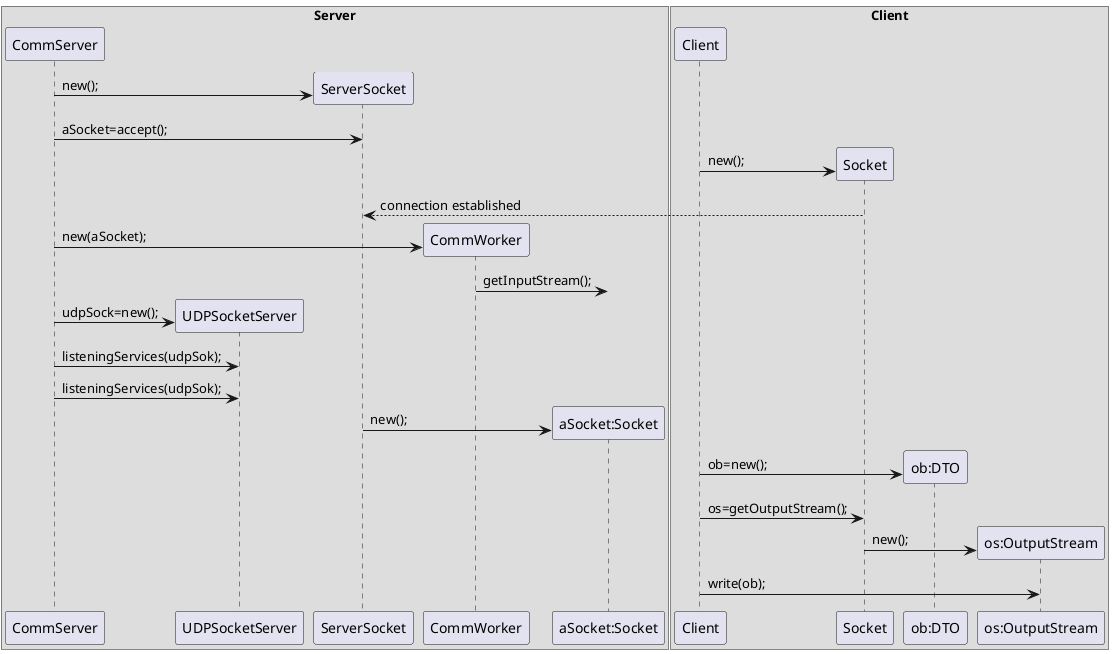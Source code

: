 @startuml
  box "Server"
    participant "CommServer"
    participant "UDPSocketServer"
    participant "ServerSocket"
    participant "CommWorker"
    participant "aSocket:Socket" as aSocket
  end box

  box "Client"
    participant "Client"
    participant "Socket"
    participant "ob:DTO" as DTO
    participant "os:OutputStream" as OutputStream
  end box

  create ServerSocket
  CommServer -> ServerSocket : new();
  CommServer -> ServerSocket : aSocket=accept();

  create Socket
  Client -> Socket : new();
  ServerSocket <-- Socket : connection established

  create CommWorker
  CommServer -> CommWorker : new(aSocket);

  CommWorker -> aSocket : getInputStream();

  create UDPSocketServer
  CommServer -> UDPSocketServer : udpSock=new();
  CommServer -> UDPSocketServer : listeningServices(udpSok);
  CommServer -> UDPSocketServer : listeningServices(udpSok);

 

  create aSocket
  ServerSocket -> aSocket : new();


  create DTO
  Client -> DTO : ob=new();
  Client -> Socket : os=getOutputStream();
  create OutputStream
  Socket -> OutputStream : new();
  Client -> OutputStream : write(ob);
@enduml
